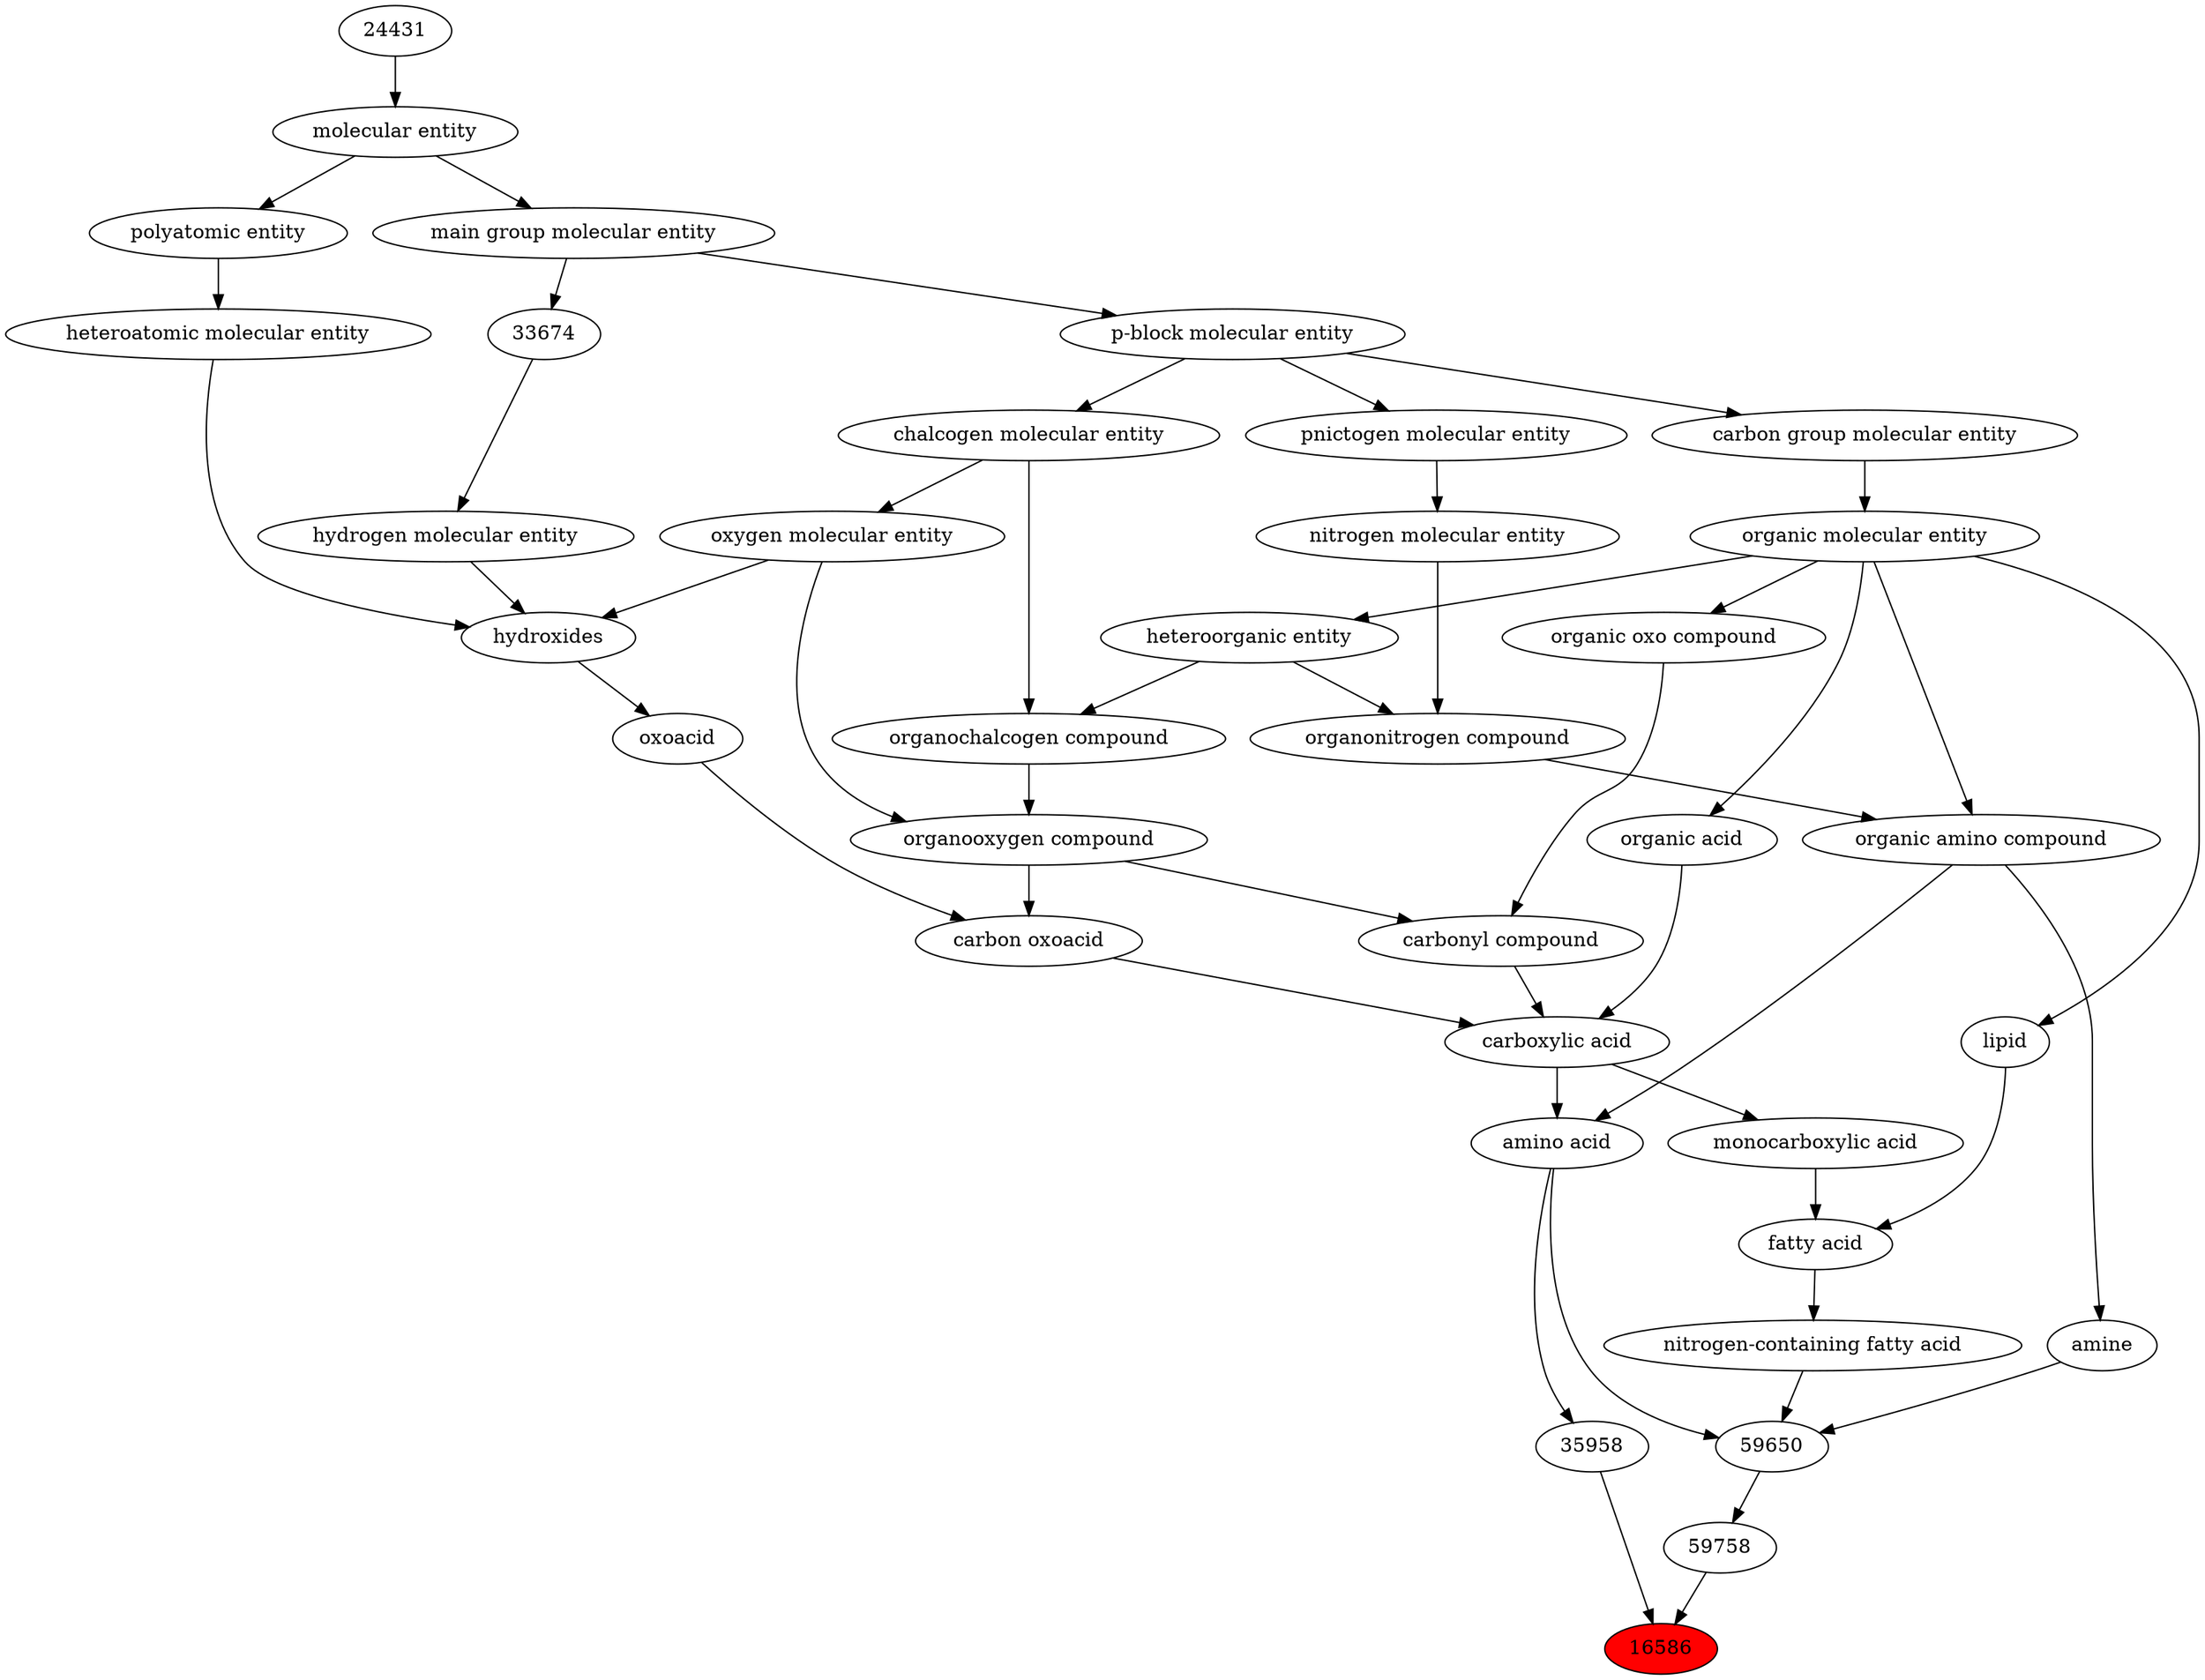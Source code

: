 digraph tree{ 
16586 [label="16586" fillcolor=red style=filled]
35958 -> 16586
59758 -> 16586
35958 [label="35958"]
33709 -> 35958
59758 [label="59758"]
59650 -> 59758
33709 [label="amino acid"]
50047 -> 33709
33575 -> 33709
59650 [label="59650"]
32952 -> 59650
60690 -> 59650
33709 -> 59650
50047 [label="organic amino compound"]
50860 -> 50047
35352 -> 50047
33575 [label="carboxylic acid"]
36586 -> 33575
35605 -> 33575
64709 -> 33575
32952 [label="amine"]
50047 -> 32952
60690 [label="nitrogen-containing fatty acid"]
35366 -> 60690
50860 [label="organic molecular entity"]
33582 -> 50860
35352 [label="organonitrogen compound"]
51143 -> 35352
33285 -> 35352
36586 [label="carbonyl compound"]
36587 -> 36586
36963 -> 36586
35605 [label="carbon oxoacid"]
24833 -> 35605
36963 -> 35605
64709 [label="organic acid"]
50860 -> 64709
35366 [label="fatty acid"]
25384 -> 35366
18059 -> 35366
33582 [label="carbon group molecular entity"]
33675 -> 33582
51143 [label="nitrogen molecular entity"]
33302 -> 51143
33285 [label="heteroorganic entity"]
50860 -> 33285
36587 [label="organic oxo compound"]
50860 -> 36587
36963 [label="organooxygen compound"]
36962 -> 36963
25806 -> 36963
24833 [label="oxoacid"]
24651 -> 24833
25384 [label="monocarboxylic acid"]
33575 -> 25384
18059 [label="lipid"]
50860 -> 18059
33675 [label="p-block molecular entity"]
33579 -> 33675
33302 [label="pnictogen molecular entity"]
33675 -> 33302
36962 [label="organochalcogen compound"]
33285 -> 36962
33304 -> 36962
25806 [label="oxygen molecular entity"]
33304 -> 25806
24651 [label="hydroxides"]
25806 -> 24651
33608 -> 24651
37577 -> 24651
33579 [label="main group molecular entity"]
23367 -> 33579
33304 [label="chalcogen molecular entity"]
33675 -> 33304
33608 [label="hydrogen molecular entity"]
33674 -> 33608
37577 [label="heteroatomic molecular entity"]
36357 -> 37577
23367 [label="molecular entity"]
24431 -> 23367
33674 [label="33674"]
33579 -> 33674
36357 [label="polyatomic entity"]
23367 -> 36357
24431 [label="24431"]
}